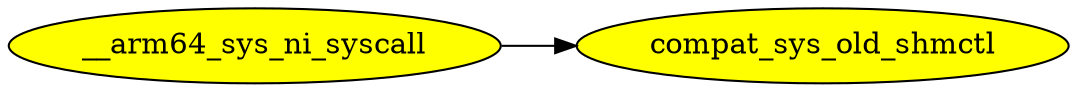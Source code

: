digraph G {
rankdir=LR; node [style=filled fillcolor=yellow]
"__arm64_sys_ni_syscall"->"compat_sys_old_shmctl" [ edgeid = "1"]; 
}
